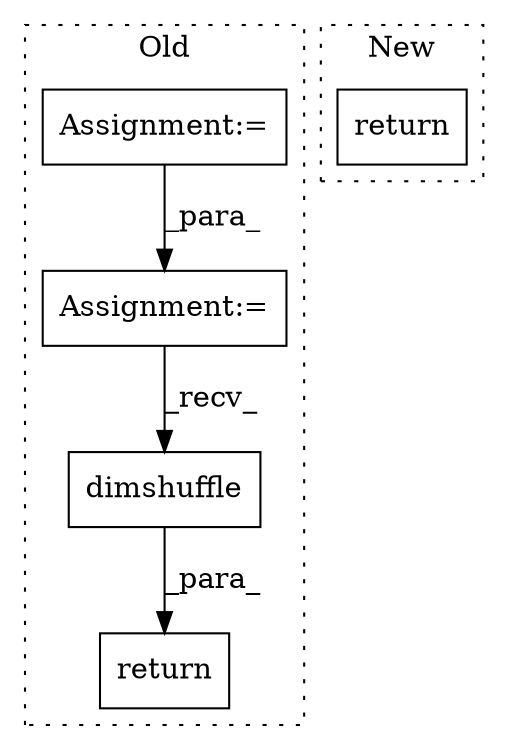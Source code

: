 digraph G {
subgraph cluster0 {
1 [label="dimshuffle" a="32" s="12298,12324" l="11,1" shape="box"];
3 [label="Assignment:=" a="7" s="11947" l="1" shape="box"];
4 [label="return" a="41" s="12345" l="7" shape="box"];
5 [label="Assignment:=" a="7" s="12153" l="1" shape="box"];
label = "Old";
style="dotted";
}
subgraph cluster1 {
2 [label="return" a="41" s="12182" l="7" shape="box"];
label = "New";
style="dotted";
}
1 -> 4 [label="_para_"];
3 -> 5 [label="_para_"];
5 -> 1 [label="_recv_"];
}